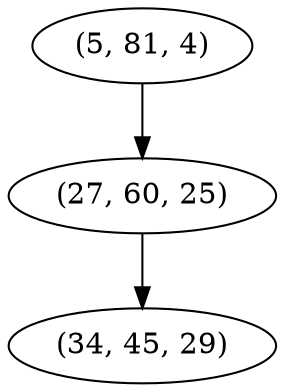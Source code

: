 digraph tree {
    "(5, 81, 4)";
    "(27, 60, 25)";
    "(34, 45, 29)";
    "(5, 81, 4)" -> "(27, 60, 25)";
    "(27, 60, 25)" -> "(34, 45, 29)";
}
